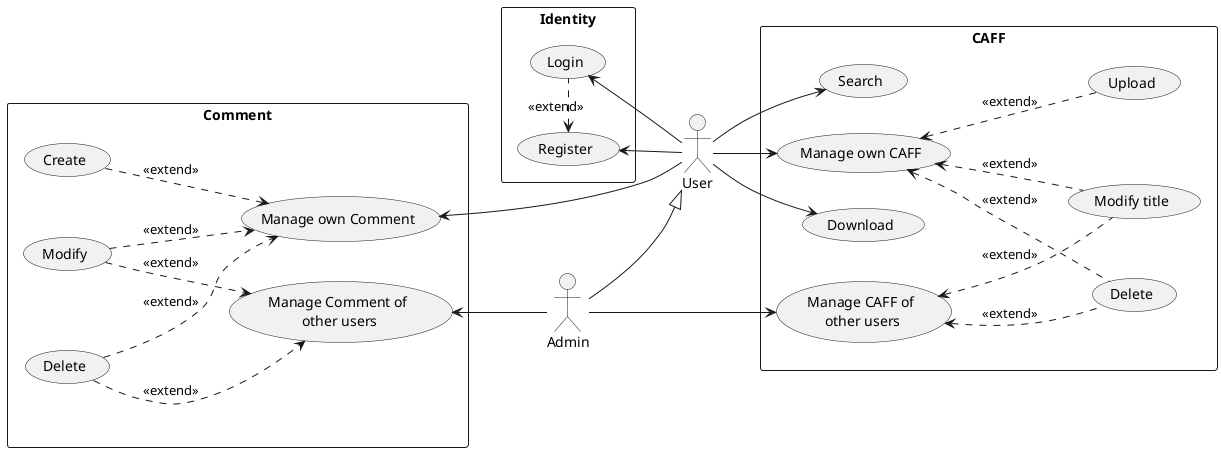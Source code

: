 @startuml
left to right direction
:User: <|-up- :Admin:

rectangle Identity{
  User -up-> (Register)
  User --> (Login)
  (Login) .left.> (Register) : <<extend>>
}

rectangle CAFF {
  User --> (Download)
  User --> (Search)
  (Manage own CAFF) as ManageOwnCAFF
  (Manage CAFF of\n other users) as ManageOthersCAFF
  User --> ManageOwnCAFF
  (Upload) .up.> ManageOwnCAFF : <<extend>>
  Admin --> ManageOthersCAFF
  (Modify title) .up.> ManageOwnCAFF : <<extend>>
  (Modify title) .up.> ManageOthersCAFF : <<extend>>
  (Delete) as DeleteCAFF
  DeleteCAFF .up.> ManageOwnCAFF : <<extend>>
  DeleteCAFF .up.> ManageOthersCAFF : <<extend>>
}

rectangle Comment {
  (Manage own Comment) as ManageOwnComment
  (Manage Comment of\n other users) as ManageOthersComment
  (Create) ..> ManageOwnComment : <<extend>>
  (Modify) ..> ManageOwnComment : <<extend>>
  (Modify) ..> ManageOthersComment : <<extend>>
  (Delete) as DeleteComment
  DeleteComment ..> ManageOwnComment : <<extend>>
  DeleteComment ..> ManageOthersComment : <<extend>>
  User -left-> ManageOwnComment
  Admin -up-> ManageOthersComment
}

@enduml

